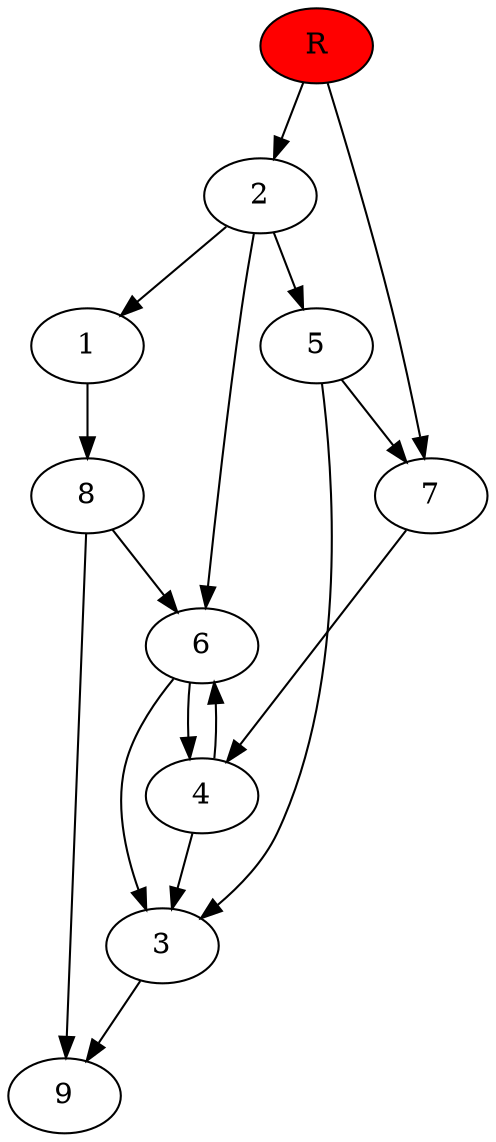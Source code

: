 digraph prb38736 {
	1
	2
	3
	4
	5
	6
	7
	8
	R [fillcolor="#ff0000" style=filled]
	1 -> 8
	2 -> 1
	2 -> 5
	2 -> 6
	3 -> 9
	4 -> 3
	4 -> 6
	5 -> 3
	5 -> 7
	6 -> 3
	6 -> 4
	7 -> 4
	8 -> 6
	8 -> 9
	R -> 2
	R -> 7
}
